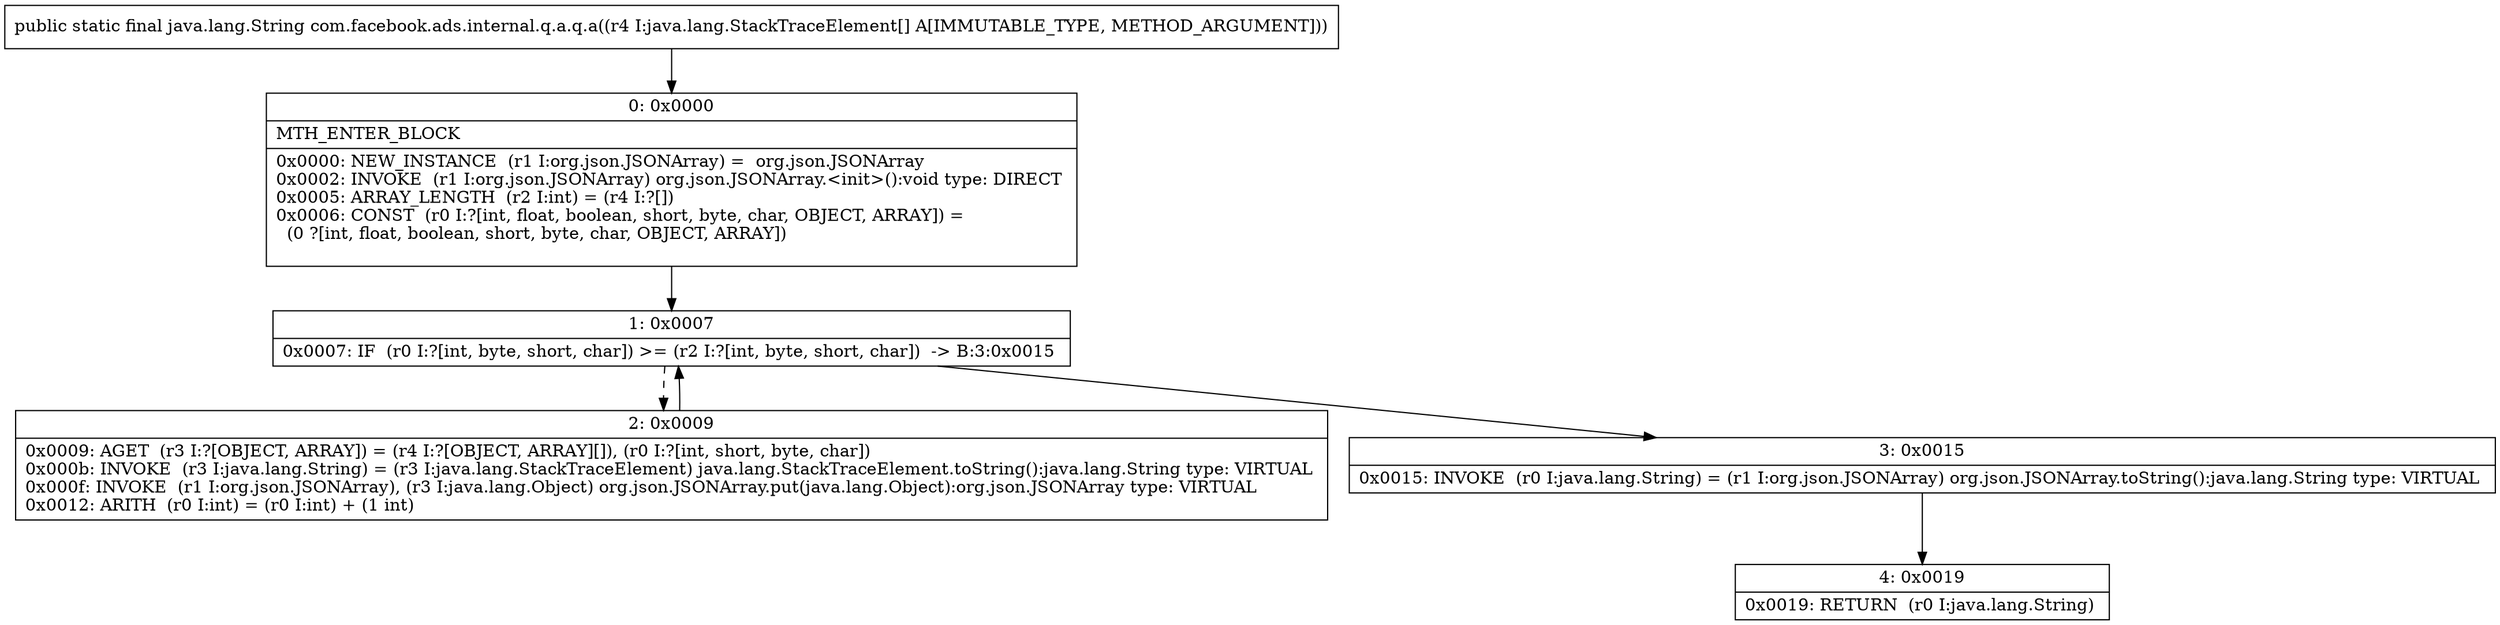 digraph "CFG forcom.facebook.ads.internal.q.a.q.a([Ljava\/lang\/StackTraceElement;)Ljava\/lang\/String;" {
Node_0 [shape=record,label="{0\:\ 0x0000|MTH_ENTER_BLOCK\l|0x0000: NEW_INSTANCE  (r1 I:org.json.JSONArray) =  org.json.JSONArray \l0x0002: INVOKE  (r1 I:org.json.JSONArray) org.json.JSONArray.\<init\>():void type: DIRECT \l0x0005: ARRAY_LENGTH  (r2 I:int) = (r4 I:?[]) \l0x0006: CONST  (r0 I:?[int, float, boolean, short, byte, char, OBJECT, ARRAY]) = \l  (0 ?[int, float, boolean, short, byte, char, OBJECT, ARRAY])\l \l}"];
Node_1 [shape=record,label="{1\:\ 0x0007|0x0007: IF  (r0 I:?[int, byte, short, char]) \>= (r2 I:?[int, byte, short, char])  \-\> B:3:0x0015 \l}"];
Node_2 [shape=record,label="{2\:\ 0x0009|0x0009: AGET  (r3 I:?[OBJECT, ARRAY]) = (r4 I:?[OBJECT, ARRAY][]), (r0 I:?[int, short, byte, char]) \l0x000b: INVOKE  (r3 I:java.lang.String) = (r3 I:java.lang.StackTraceElement) java.lang.StackTraceElement.toString():java.lang.String type: VIRTUAL \l0x000f: INVOKE  (r1 I:org.json.JSONArray), (r3 I:java.lang.Object) org.json.JSONArray.put(java.lang.Object):org.json.JSONArray type: VIRTUAL \l0x0012: ARITH  (r0 I:int) = (r0 I:int) + (1 int) \l}"];
Node_3 [shape=record,label="{3\:\ 0x0015|0x0015: INVOKE  (r0 I:java.lang.String) = (r1 I:org.json.JSONArray) org.json.JSONArray.toString():java.lang.String type: VIRTUAL \l}"];
Node_4 [shape=record,label="{4\:\ 0x0019|0x0019: RETURN  (r0 I:java.lang.String) \l}"];
MethodNode[shape=record,label="{public static final java.lang.String com.facebook.ads.internal.q.a.q.a((r4 I:java.lang.StackTraceElement[] A[IMMUTABLE_TYPE, METHOD_ARGUMENT])) }"];
MethodNode -> Node_0;
Node_0 -> Node_1;
Node_1 -> Node_2[style=dashed];
Node_1 -> Node_3;
Node_2 -> Node_1;
Node_3 -> Node_4;
}

